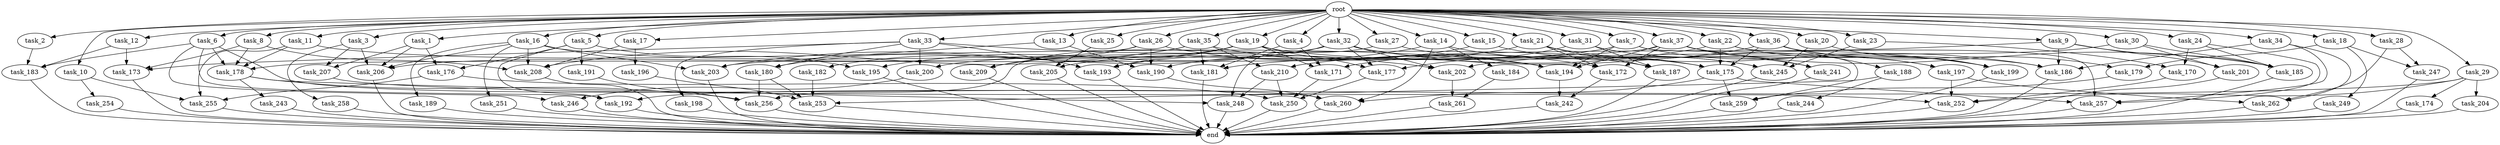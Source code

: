 digraph G {
  root [size="0.000000"];
  task_1 [size="1.024000"];
  task_2 [size="1.024000"];
  task_3 [size="1.024000"];
  task_4 [size="1.024000"];
  task_5 [size="1.024000"];
  task_6 [size="1.024000"];
  task_7 [size="1.024000"];
  task_8 [size="1.024000"];
  task_9 [size="1.024000"];
  task_10 [size="1.024000"];
  task_11 [size="1.024000"];
  task_12 [size="1.024000"];
  task_13 [size="1.024000"];
  task_14 [size="1.024000"];
  task_15 [size="1.024000"];
  task_16 [size="1.024000"];
  task_17 [size="1.024000"];
  task_18 [size="1.024000"];
  task_19 [size="1.024000"];
  task_20 [size="1.024000"];
  task_21 [size="1.024000"];
  task_22 [size="1.024000"];
  task_23 [size="1.024000"];
  task_24 [size="1.024000"];
  task_25 [size="1.024000"];
  task_26 [size="1.024000"];
  task_27 [size="1.024000"];
  task_28 [size="1.024000"];
  task_29 [size="1.024000"];
  task_30 [size="1.024000"];
  task_31 [size="1.024000"];
  task_32 [size="1.024000"];
  task_33 [size="1.024000"];
  task_34 [size="1.024000"];
  task_35 [size="1.024000"];
  task_36 [size="1.024000"];
  task_37 [size="1.024000"];
  task_170 [size="498216206.336000"];
  task_171 [size="1717986918.400000"];
  task_172 [size="1151051235.328000"];
  task_173 [size="1812476198.912000"];
  task_174 [size="137438953.472000"];
  task_175 [size="773094113.280000"];
  task_176 [size="455266533.376000"];
  task_177 [size="1073741824.000000"];
  task_178 [size="1468878815.232000"];
  task_179 [size="343597383.680000"];
  task_180 [size="1554778161.152000"];
  task_181 [size="1279900254.208000"];
  task_182 [size="695784701.952000"];
  task_183 [size="773094113.280000"];
  task_184 [size="309237645.312000"];
  task_185 [size="1056561954.816000"];
  task_186 [size="1967095021.568000"];
  task_187 [size="635655159.808000"];
  task_188 [size="309237645.312000"];
  task_189 [size="214748364.800000"];
  task_190 [size="1589137899.520000"];
  task_191 [size="34359738.368000"];
  task_192 [size="386547056.640000"];
  task_193 [size="2104533975.040000"];
  task_194 [size="1331439861.760000"];
  task_195 [size="111669149.696000"];
  task_196 [size="309237645.312000"];
  task_197 [size="498216206.336000"];
  task_198 [size="695784701.952000"];
  task_199 [size="498216206.336000"];
  task_200 [size="773094113.280000"];
  task_201 [size="558345748.480000"];
  task_202 [size="1194000908.288000"];
  task_203 [size="1151051235.328000"];
  task_204 [size="137438953.472000"];
  task_205 [size="386547056.640000"];
  task_206 [size="1365799600.128000"];
  task_207 [size="841813590.016000"];
  task_208 [size="1915555414.016000"];
  task_209 [size="1168231104.512000"];
  task_210 [size="833223655.424000"];
  task_241 [size="558345748.480000"];
  task_242 [size="1245540515.840000"];
  task_243 [size="214748364.800000"];
  task_244 [size="420906795.008000"];
  task_245 [size="1357209665.536000"];
  task_246 [size="292057776.128000"];
  task_247 [size="455266533.376000"];
  task_248 [size="1151051235.328000"];
  task_249 [size="34359738.368000"];
  task_250 [size="1906965479.424000"];
  task_251 [size="214748364.800000"];
  task_252 [size="1623497637.888000"];
  task_253 [size="1477468749.824000"];
  task_254 [size="34359738.368000"];
  task_255 [size="309237645.312000"];
  task_256 [size="1400159338.496000"];
  task_257 [size="798863917.056000"];
  task_258 [size="420906795.008000"];
  task_259 [size="764504178.688000"];
  task_260 [size="970662608.896000"];
  task_261 [size="343597383.680000"];
  task_262 [size="1047972020.224000"];
  end [size="0.000000"];

  root -> task_1 [size="1.000000"];
  root -> task_2 [size="1.000000"];
  root -> task_3 [size="1.000000"];
  root -> task_4 [size="1.000000"];
  root -> task_5 [size="1.000000"];
  root -> task_6 [size="1.000000"];
  root -> task_7 [size="1.000000"];
  root -> task_8 [size="1.000000"];
  root -> task_9 [size="1.000000"];
  root -> task_10 [size="1.000000"];
  root -> task_11 [size="1.000000"];
  root -> task_12 [size="1.000000"];
  root -> task_13 [size="1.000000"];
  root -> task_14 [size="1.000000"];
  root -> task_15 [size="1.000000"];
  root -> task_16 [size="1.000000"];
  root -> task_17 [size="1.000000"];
  root -> task_18 [size="1.000000"];
  root -> task_19 [size="1.000000"];
  root -> task_20 [size="1.000000"];
  root -> task_21 [size="1.000000"];
  root -> task_22 [size="1.000000"];
  root -> task_23 [size="1.000000"];
  root -> task_24 [size="1.000000"];
  root -> task_25 [size="1.000000"];
  root -> task_26 [size="1.000000"];
  root -> task_27 [size="1.000000"];
  root -> task_28 [size="1.000000"];
  root -> task_29 [size="1.000000"];
  root -> task_30 [size="1.000000"];
  root -> task_31 [size="1.000000"];
  root -> task_32 [size="1.000000"];
  root -> task_33 [size="1.000000"];
  root -> task_34 [size="1.000000"];
  root -> task_35 [size="1.000000"];
  root -> task_36 [size="1.000000"];
  root -> task_37 [size="1.000000"];
  task_1 -> task_176 [size="411041792.000000"];
  task_1 -> task_206 [size="411041792.000000"];
  task_1 -> task_207 [size="411041792.000000"];
  task_2 -> task_183 [size="134217728.000000"];
  task_3 -> task_206 [size="411041792.000000"];
  task_3 -> task_207 [size="411041792.000000"];
  task_3 -> task_258 [size="411041792.000000"];
  task_4 -> task_171 [size="536870912.000000"];
  task_4 -> task_181 [size="536870912.000000"];
  task_5 -> task_176 [size="33554432.000000"];
  task_5 -> task_191 [size="33554432.000000"];
  task_5 -> task_192 [size="33554432.000000"];
  task_5 -> task_195 [size="33554432.000000"];
  task_6 -> task_178 [size="209715200.000000"];
  task_6 -> task_183 [size="209715200.000000"];
  task_6 -> task_192 [size="209715200.000000"];
  task_6 -> task_246 [size="209715200.000000"];
  task_6 -> task_260 [size="209715200.000000"];
  task_7 -> task_194 [size="75497472.000000"];
  task_7 -> task_197 [size="75497472.000000"];
  task_7 -> task_200 [size="75497472.000000"];
  task_7 -> task_259 [size="75497472.000000"];
  task_8 -> task_173 [size="679477248.000000"];
  task_8 -> task_178 [size="679477248.000000"];
  task_8 -> task_208 [size="679477248.000000"];
  task_9 -> task_185 [size="134217728.000000"];
  task_9 -> task_186 [size="134217728.000000"];
  task_9 -> task_201 [size="134217728.000000"];
  task_9 -> task_210 [size="134217728.000000"];
  task_10 -> task_254 [size="33554432.000000"];
  task_10 -> task_255 [size="33554432.000000"];
  task_11 -> task_178 [size="134217728.000000"];
  task_11 -> task_194 [size="134217728.000000"];
  task_11 -> task_255 [size="134217728.000000"];
  task_12 -> task_173 [size="411041792.000000"];
  task_12 -> task_183 [size="411041792.000000"];
  task_13 -> task_190 [size="838860800.000000"];
  task_13 -> task_203 [size="838860800.000000"];
  task_14 -> task_184 [size="301989888.000000"];
  task_14 -> task_205 [size="301989888.000000"];
  task_14 -> task_245 [size="301989888.000000"];
  task_14 -> task_260 [size="301989888.000000"];
  task_15 -> task_193 [size="536870912.000000"];
  task_15 -> task_245 [size="536870912.000000"];
  task_16 -> task_175 [size="209715200.000000"];
  task_16 -> task_189 [size="209715200.000000"];
  task_16 -> task_203 [size="209715200.000000"];
  task_16 -> task_206 [size="209715200.000000"];
  task_16 -> task_208 [size="209715200.000000"];
  task_16 -> task_251 [size="209715200.000000"];
  task_17 -> task_196 [size="301989888.000000"];
  task_17 -> task_208 [size="301989888.000000"];
  task_18 -> task_179 [size="33554432.000000"];
  task_18 -> task_247 [size="33554432.000000"];
  task_18 -> task_249 [size="33554432.000000"];
  task_19 -> task_171 [size="838860800.000000"];
  task_19 -> task_177 [size="838860800.000000"];
  task_19 -> task_180 [size="838860800.000000"];
  task_19 -> task_186 [size="838860800.000000"];
  task_19 -> task_193 [size="838860800.000000"];
  task_19 -> task_209 [size="838860800.000000"];
  task_20 -> task_199 [size="75497472.000000"];
  task_20 -> task_245 [size="75497472.000000"];
  task_21 -> task_172 [size="411041792.000000"];
  task_21 -> task_186 [size="411041792.000000"];
  task_21 -> task_187 [size="411041792.000000"];
  task_21 -> task_190 [size="411041792.000000"];
  task_22 -> task_175 [size="33554432.000000"];
  task_22 -> task_181 [size="33554432.000000"];
  task_22 -> task_199 [size="33554432.000000"];
  task_22 -> task_257 [size="33554432.000000"];
  task_23 -> task_170 [size="411041792.000000"];
  task_23 -> task_245 [size="411041792.000000"];
  task_24 -> task_170 [size="75497472.000000"];
  task_24 -> task_185 [size="75497472.000000"];
  task_24 -> task_257 [size="75497472.000000"];
  task_25 -> task_205 [size="75497472.000000"];
  task_26 -> task_172 [size="301989888.000000"];
  task_26 -> task_190 [size="301989888.000000"];
  task_26 -> task_206 [size="301989888.000000"];
  task_26 -> task_209 [size="301989888.000000"];
  task_27 -> task_175 [size="209715200.000000"];
  task_27 -> task_256 [size="209715200.000000"];
  task_28 -> task_247 [size="411041792.000000"];
  task_28 -> task_262 [size="411041792.000000"];
  task_29 -> task_174 [size="134217728.000000"];
  task_29 -> task_192 [size="134217728.000000"];
  task_29 -> task_204 [size="134217728.000000"];
  task_29 -> task_252 [size="134217728.000000"];
  task_30 -> task_185 [size="411041792.000000"];
  task_30 -> task_201 [size="411041792.000000"];
  task_30 -> task_202 [size="411041792.000000"];
  task_31 -> task_177 [size="134217728.000000"];
  task_31 -> task_187 [size="134217728.000000"];
  task_31 -> task_241 [size="134217728.000000"];
  task_32 -> task_177 [size="75497472.000000"];
  task_32 -> task_187 [size="75497472.000000"];
  task_32 -> task_195 [size="75497472.000000"];
  task_32 -> task_199 [size="75497472.000000"];
  task_32 -> task_202 [size="75497472.000000"];
  task_32 -> task_203 [size="75497472.000000"];
  task_32 -> task_248 [size="75497472.000000"];
  task_33 -> task_173 [size="679477248.000000"];
  task_33 -> task_180 [size="679477248.000000"];
  task_33 -> task_193 [size="679477248.000000"];
  task_33 -> task_198 [size="679477248.000000"];
  task_33 -> task_200 [size="679477248.000000"];
  task_33 -> task_202 [size="679477248.000000"];
  task_34 -> task_186 [size="536870912.000000"];
  task_34 -> task_257 [size="536870912.000000"];
  task_34 -> task_262 [size="536870912.000000"];
  task_35 -> task_181 [size="679477248.000000"];
  task_35 -> task_182 [size="679477248.000000"];
  task_35 -> task_194 [size="679477248.000000"];
  task_35 -> task_208 [size="679477248.000000"];
  task_35 -> task_210 [size="679477248.000000"];
  task_36 -> task_171 [size="301989888.000000"];
  task_36 -> task_175 [size="301989888.000000"];
  task_36 -> task_179 [size="301989888.000000"];
  task_36 -> task_188 [size="301989888.000000"];
  task_36 -> task_199 [size="301989888.000000"];
  task_37 -> task_172 [size="411041792.000000"];
  task_37 -> task_178 [size="411041792.000000"];
  task_37 -> task_185 [size="411041792.000000"];
  task_37 -> task_194 [size="411041792.000000"];
  task_37 -> task_197 [size="411041792.000000"];
  task_37 -> task_241 [size="411041792.000000"];
  task_170 -> task_252 [size="838860800.000000"];
  task_171 -> task_250 [size="209715200.000000"];
  task_172 -> task_242 [size="679477248.000000"];
  task_173 -> end [size="1.000000"];
  task_174 -> end [size="1.000000"];
  task_175 -> task_257 [size="134217728.000000"];
  task_175 -> task_259 [size="134217728.000000"];
  task_175 -> task_260 [size="134217728.000000"];
  task_176 -> task_250 [size="134217728.000000"];
  task_176 -> task_255 [size="134217728.000000"];
  task_177 -> task_250 [size="679477248.000000"];
  task_178 -> task_243 [size="209715200.000000"];
  task_178 -> task_248 [size="209715200.000000"];
  task_178 -> task_256 [size="209715200.000000"];
  task_179 -> task_259 [size="536870912.000000"];
  task_180 -> task_253 [size="411041792.000000"];
  task_180 -> task_256 [size="411041792.000000"];
  task_181 -> end [size="1.000000"];
  task_182 -> task_253 [size="209715200.000000"];
  task_183 -> end [size="1.000000"];
  task_184 -> task_261 [size="33554432.000000"];
  task_185 -> end [size="1.000000"];
  task_186 -> end [size="1.000000"];
  task_187 -> end [size="1.000000"];
  task_188 -> task_244 [size="411041792.000000"];
  task_188 -> task_253 [size="411041792.000000"];
  task_189 -> end [size="1.000000"];
  task_190 -> task_260 [size="301989888.000000"];
  task_191 -> task_256 [size="536870912.000000"];
  task_192 -> end [size="1.000000"];
  task_193 -> end [size="1.000000"];
  task_194 -> task_242 [size="536870912.000000"];
  task_195 -> end [size="1.000000"];
  task_196 -> task_253 [size="411041792.000000"];
  task_197 -> task_252 [size="75497472.000000"];
  task_197 -> task_262 [size="75497472.000000"];
  task_198 -> end [size="1.000000"];
  task_199 -> end [size="1.000000"];
  task_200 -> task_246 [size="75497472.000000"];
  task_201 -> end [size="1.000000"];
  task_202 -> task_261 [size="301989888.000000"];
  task_203 -> end [size="1.000000"];
  task_204 -> end [size="1.000000"];
  task_205 -> end [size="1.000000"];
  task_206 -> end [size="1.000000"];
  task_207 -> task_252 [size="536870912.000000"];
  task_208 -> end [size="1.000000"];
  task_209 -> end [size="1.000000"];
  task_210 -> task_248 [size="838860800.000000"];
  task_210 -> task_250 [size="838860800.000000"];
  task_241 -> end [size="1.000000"];
  task_242 -> end [size="1.000000"];
  task_243 -> end [size="1.000000"];
  task_244 -> end [size="1.000000"];
  task_245 -> end [size="1.000000"];
  task_246 -> end [size="1.000000"];
  task_247 -> end [size="1.000000"];
  task_248 -> end [size="1.000000"];
  task_249 -> end [size="1.000000"];
  task_250 -> end [size="1.000000"];
  task_251 -> end [size="1.000000"];
  task_252 -> end [size="1.000000"];
  task_253 -> end [size="1.000000"];
  task_254 -> end [size="1.000000"];
  task_255 -> end [size="1.000000"];
  task_256 -> end [size="1.000000"];
  task_257 -> end [size="1.000000"];
  task_258 -> end [size="1.000000"];
  task_259 -> end [size="1.000000"];
  task_260 -> end [size="1.000000"];
  task_261 -> end [size="1.000000"];
  task_262 -> end [size="1.000000"];
}
